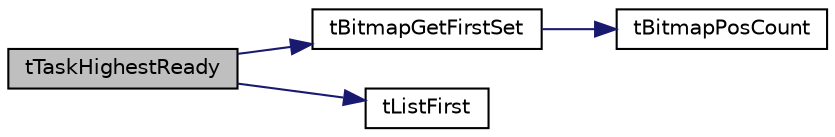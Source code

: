 digraph "tTaskHighestReady"
{
  edge [fontname="Helvetica",fontsize="10",labelfontname="Helvetica",labelfontsize="10"];
  node [fontname="Helvetica",fontsize="10",shape=record];
  rankdir="LR";
  Node50 [label="tTaskHighestReady",height=0.2,width=0.4,color="black", fillcolor="grey75", style="filled", fontcolor="black"];
  Node50 -> Node51 [color="midnightblue",fontsize="10",style="solid",fontname="Helvetica"];
  Node51 [label="tBitmapGetFirstSet",height=0.2,width=0.4,color="black", fillcolor="white", style="filled",URL="$group___xE4_xBD_x8D_xE5_x9B_xBE_xE7_xBB_x93_xE6_x9E_x84.html#gae86fbb239ac4694acf71b11c7cc6b479"];
  Node51 -> Node52 [color="midnightblue",fontsize="10",style="solid",fontname="Helvetica"];
  Node52 [label="tBitmapPosCount",height=0.2,width=0.4,color="black", fillcolor="white", style="filled",URL="$group___xE4_xBD_x8D_xE5_x9B_xBE_xE7_xBB_x93_xE6_x9E_x84.html#ga24bbbd4e9273fa00e125cbf600c851c1"];
  Node50 -> Node53 [color="midnightblue",fontsize="10",style="solid",fontname="Helvetica"];
  Node53 [label="tListFirst",height=0.2,width=0.4,color="black", fillcolor="white", style="filled",URL="$group___xE5_x8F_x8C_xE5_x90_x91_xE9_x93_xBE_xE8_xA1_xA8.html#ga9203dd58a7f2dafed784c397861dd203"];
}
